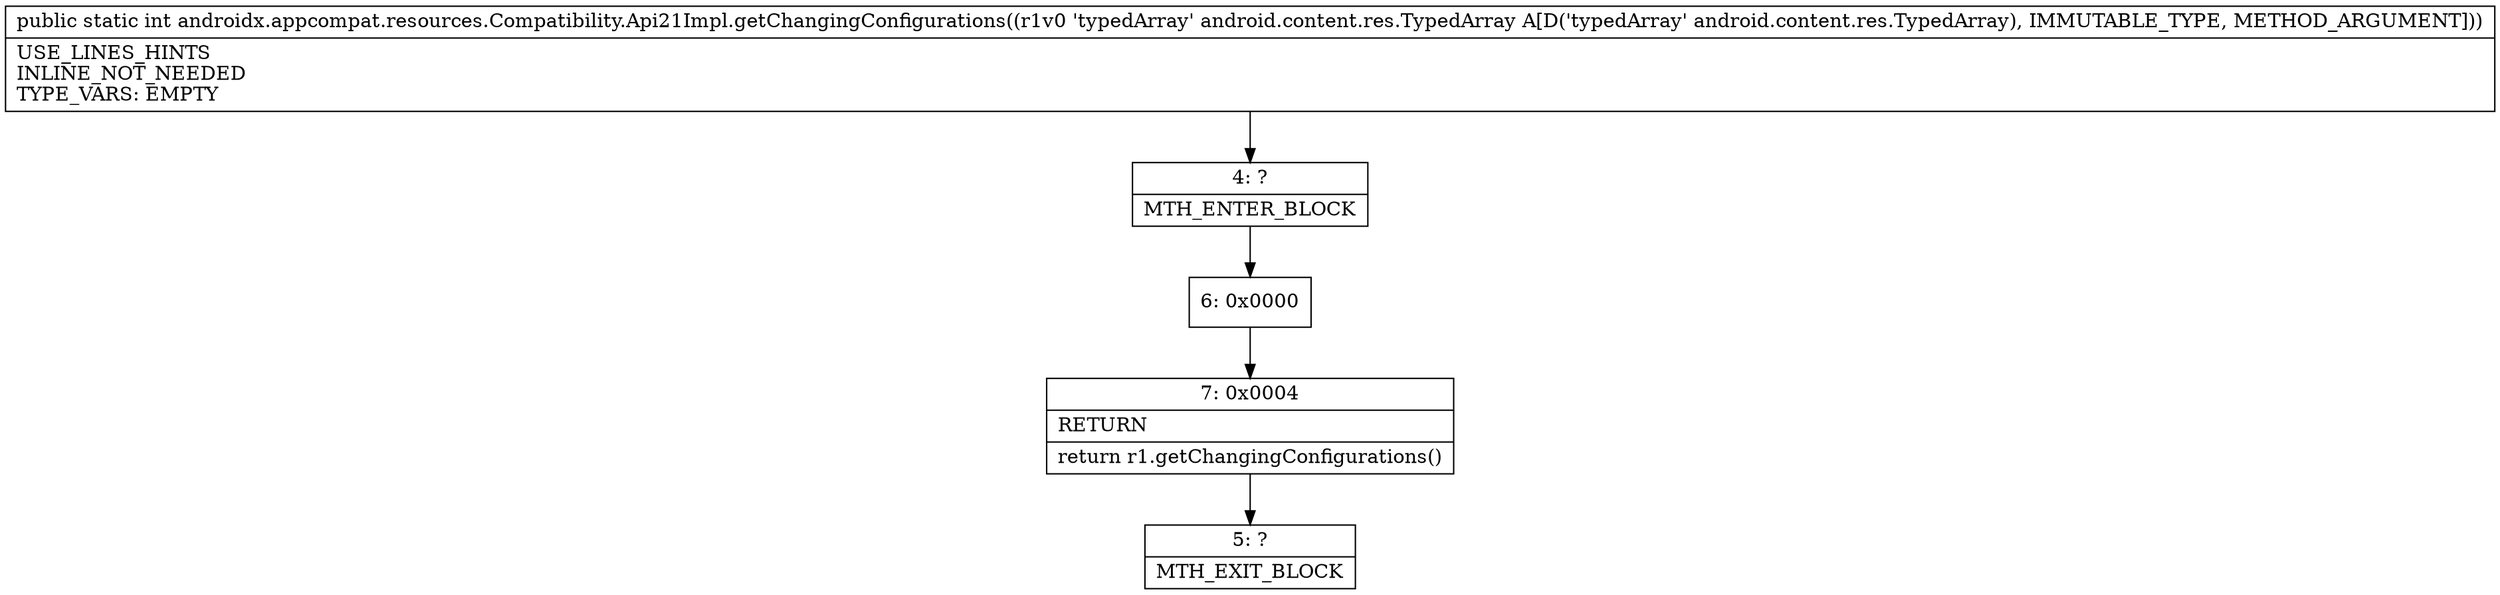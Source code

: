 digraph "CFG forandroidx.appcompat.resources.Compatibility.Api21Impl.getChangingConfigurations(Landroid\/content\/res\/TypedArray;)I" {
Node_4 [shape=record,label="{4\:\ ?|MTH_ENTER_BLOCK\l}"];
Node_6 [shape=record,label="{6\:\ 0x0000}"];
Node_7 [shape=record,label="{7\:\ 0x0004|RETURN\l|return r1.getChangingConfigurations()\l}"];
Node_5 [shape=record,label="{5\:\ ?|MTH_EXIT_BLOCK\l}"];
MethodNode[shape=record,label="{public static int androidx.appcompat.resources.Compatibility.Api21Impl.getChangingConfigurations((r1v0 'typedArray' android.content.res.TypedArray A[D('typedArray' android.content.res.TypedArray), IMMUTABLE_TYPE, METHOD_ARGUMENT]))  | USE_LINES_HINTS\lINLINE_NOT_NEEDED\lTYPE_VARS: EMPTY\l}"];
MethodNode -> Node_4;Node_4 -> Node_6;
Node_6 -> Node_7;
Node_7 -> Node_5;
}

